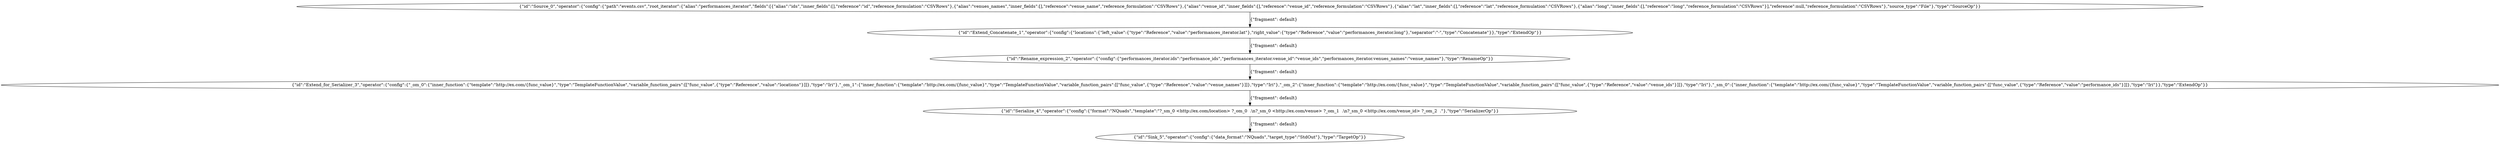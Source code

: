 digraph {
    0 [ label = "{\"id\":\"Source_0\",\"operator\":{\"config\":{\"path\":\"events.csv\",\"root_iterator\":{\"alias\":\"performances_iterator\",\"fields\":[{\"alias\":\"ids\",\"inner_fields\":[],\"reference\":\"id\",\"reference_formulation\":\"CSVRows\"},{\"alias\":\"venues_names\",\"inner_fields\":[],\"reference\":\"venue_name\",\"reference_formulation\":\"CSVRows\"},{\"alias\":\"venue_id\",\"inner_fields\":[],\"reference\":\"venue_id\",\"reference_formulation\":\"CSVRows\"},{\"alias\":\"lat\",\"inner_fields\":[],\"reference\":\"lat\",\"reference_formulation\":\"CSVRows\"},{\"alias\":\"long\",\"inner_fields\":[],\"reference\":\"long\",\"reference_formulation\":\"CSVRows\"}],\"reference\":null,\"reference_formulation\":\"CSVRows\"},\"source_type\":\"File\"},\"type\":\"SourceOp\"}}" ]
    1 [ label = "{\"id\":\"Extend_Concatenate_1\",\"operator\":{\"config\":{\"locations\":{\"left_value\":{\"type\":\"Reference\",\"value\":\"performances_iterator.lat\"},\"right_value\":{\"type\":\"Reference\",\"value\":\"performances_iterator.long\"},\"separator\":\"-\",\"type\":\"Concatenate\"}},\"type\":\"ExtendOp\"}}" ]
    2 [ label = "{\"id\":\"Rename_expression_2\",\"operator\":{\"config\":{\"performances_iterator.ids\":\"performance_ids\",\"performances_iterator.venue_id\":\"venue_ids\",\"performances_iterator.venues_names\":\"venue_names\"},\"type\":\"RenameOp\"}}" ]
    3 [ label = "{\"id\":\"Extend_for_Serializer_3\",\"operator\":{\"config\":{\"_om_0\":{\"inner_function\":{\"template\":\"http://ex.com/{func_value}\",\"type\":\"TemplateFunctionValue\",\"variable_function_pairs\":[[\"func_value\",{\"type\":\"Reference\",\"value\":\"locations\"}]]},\"type\":\"Iri\"},\"_om_1\":{\"inner_function\":{\"template\":\"http://ex.com/{func_value}\",\"type\":\"TemplateFunctionValue\",\"variable_function_pairs\":[[\"func_value\",{\"type\":\"Reference\",\"value\":\"venue_names\"}]]},\"type\":\"Iri\"},\"_om_2\":{\"inner_function\":{\"template\":\"http://ex.com/{func_value}\",\"type\":\"TemplateFunctionValue\",\"variable_function_pairs\":[[\"func_value\",{\"type\":\"Reference\",\"value\":\"venue_ids\"}]]},\"type\":\"Iri\"},\"_sm_0\":{\"inner_function\":{\"template\":\"http://ex.com/{func_value}\",\"type\":\"TemplateFunctionValue\",\"variable_function_pairs\":[[\"func_value\",{\"type\":\"Reference\",\"value\":\"performance_ids\"}]]},\"type\":\"Iri\"}},\"type\":\"ExtendOp\"}}" ]
    4 [ label = "{\"id\":\"Serialize_4\",\"operator\":{\"config\":{\"format\":\"NQuads\",\"template\":\"?_sm_0 <http://ex.com/location> ?_om_0  .\\n?_sm_0 <http://ex.com/venue> ?_om_1  .\\n?_sm_0 <http://ex.com/venue_id> ?_om_2  .\"},\"type\":\"SerializerOp\"}}" ]
    5 [ label = "{\"id\":\"Sink_5\",\"operator\":{\"config\":{\"data_format\":\"NQuads\",\"target_type\":\"StdOut\"},\"type\":\"TargetOp\"}}" ]
    0 -> 1 [ label = "{\"fragment\": default}" ]
    1 -> 2 [ label = "{\"fragment\": default}" ]
    2 -> 3 [ label = "{\"fragment\": default}" ]
    3 -> 4 [ label = "{\"fragment\": default}" ]
    4 -> 5 [ label = "{\"fragment\": default}" ]
}
